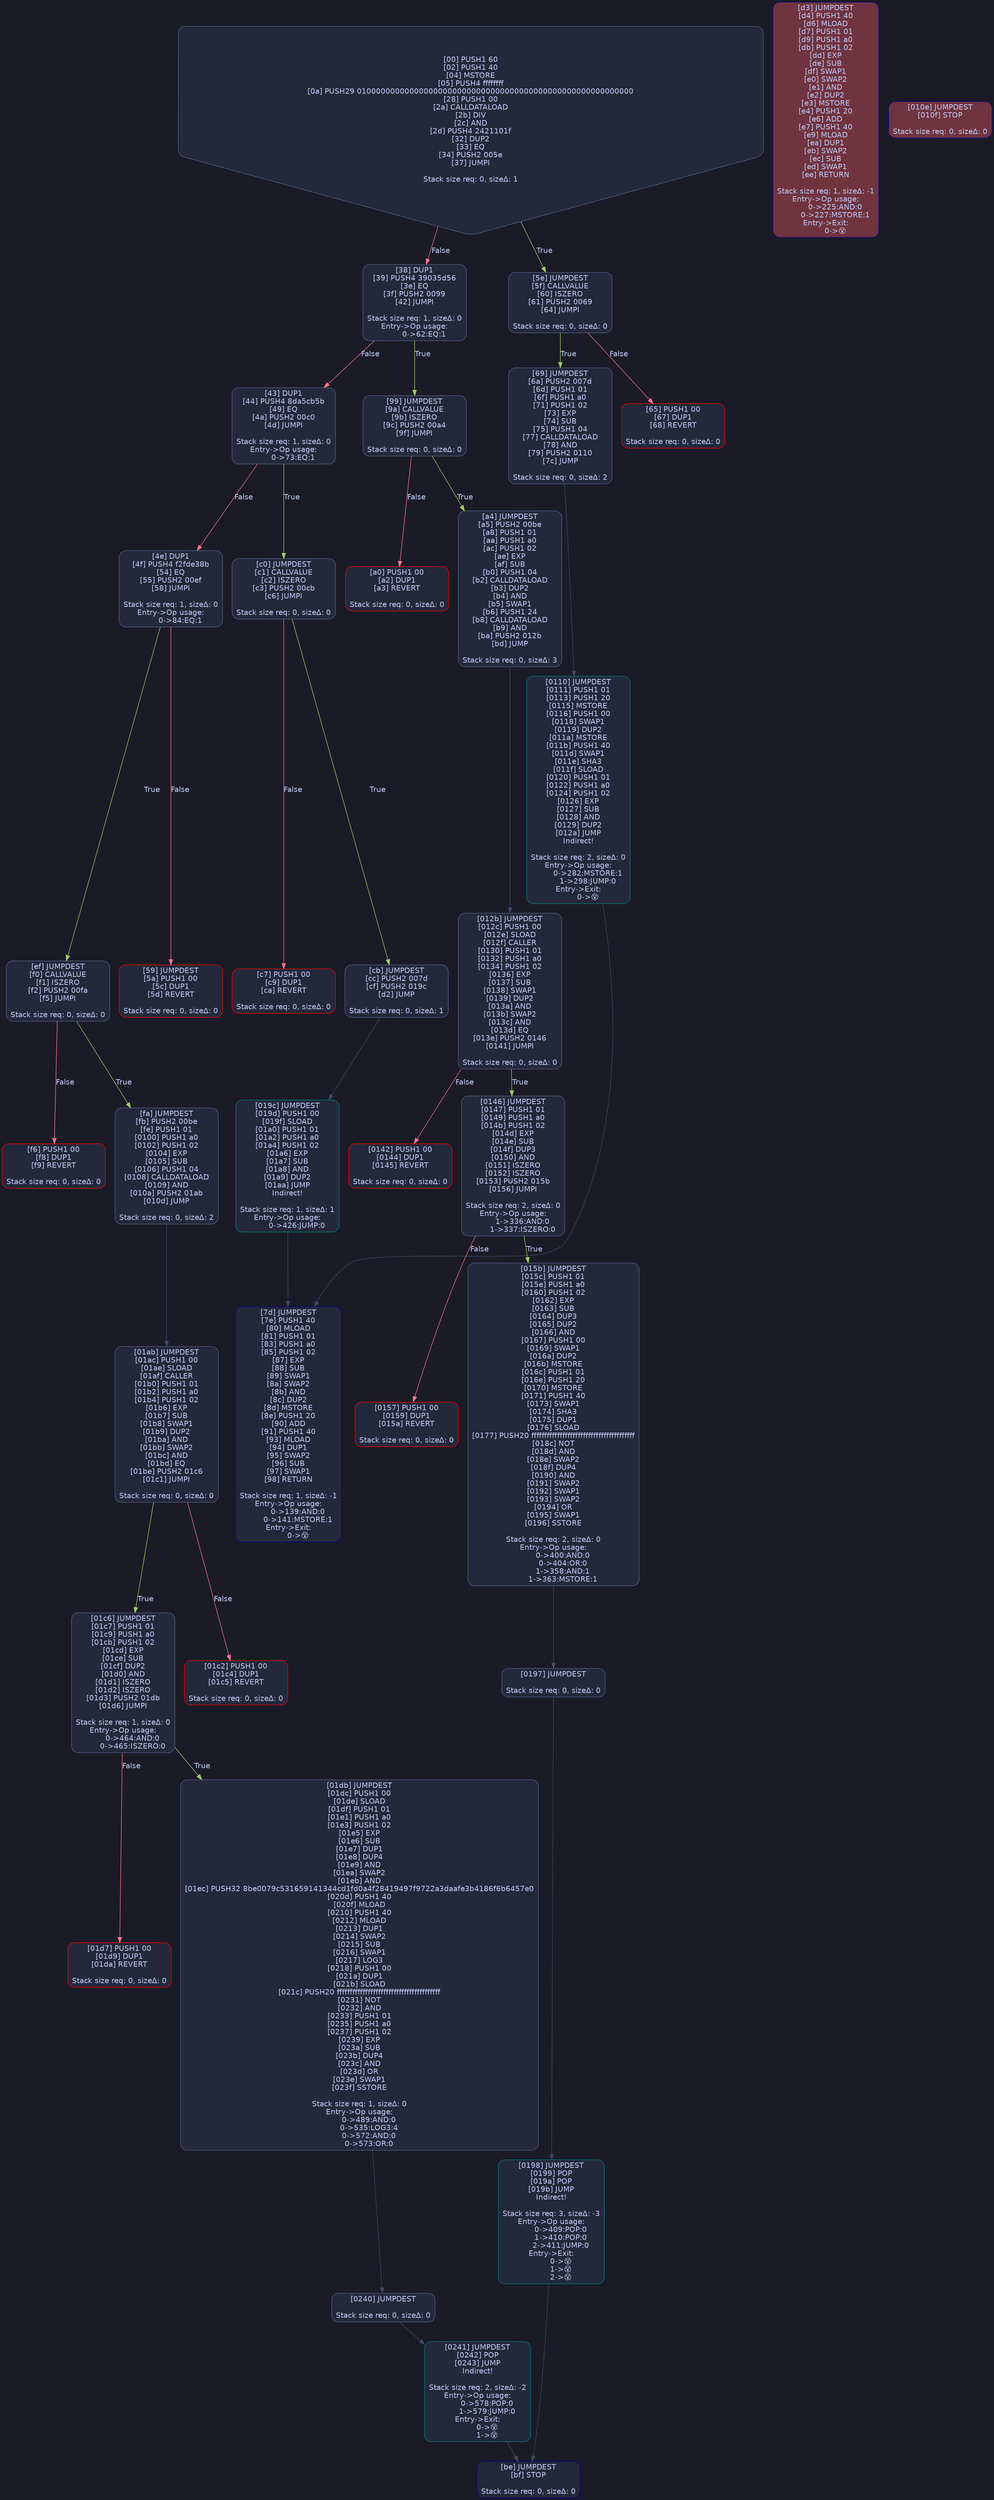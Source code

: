 digraph G {
    node [shape=box, style="filled, rounded", color="#565f89", fontcolor="#c0caf5", fontname="Helvetica", fillcolor="#24283b"];
    edge [color="#414868", fontcolor="#c0caf5", fontname="Helvetica"];
    bgcolor="#1a1b26";
    0 [ label = "[00] PUSH1 60
[02] PUSH1 40
[04] MSTORE
[05] PUSH4 ffffffff
[0a] PUSH29 0100000000000000000000000000000000000000000000000000000000
[28] PUSH1 00
[2a] CALLDATALOAD
[2b] DIV
[2c] AND
[2d] PUSH4 2421101f
[32] DUP2
[33] EQ
[34] PUSH2 005e
[37] JUMPI

Stack size req: 0, sizeΔ: 1
" shape = invhouse]
    1 [ label = "[38] DUP1
[39] PUSH4 39035d56
[3e] EQ
[3f] PUSH2 0099
[42] JUMPI

Stack size req: 1, sizeΔ: 0
Entry->Op usage:
	0->62:EQ:1
"]
    2 [ label = "[43] DUP1
[44] PUSH4 8da5cb5b
[49] EQ
[4a] PUSH2 00c0
[4d] JUMPI

Stack size req: 1, sizeΔ: 0
Entry->Op usage:
	0->73:EQ:1
"]
    3 [ label = "[4e] DUP1
[4f] PUSH4 f2fde38b
[54] EQ
[55] PUSH2 00ef
[58] JUMPI

Stack size req: 1, sizeΔ: 0
Entry->Op usage:
	0->84:EQ:1
"]
    4 [ label = "[59] JUMPDEST
[5a] PUSH1 00
[5c] DUP1
[5d] REVERT

Stack size req: 0, sizeΔ: 0
" color = "red"]
    5 [ label = "[5e] JUMPDEST
[5f] CALLVALUE
[60] ISZERO
[61] PUSH2 0069
[64] JUMPI

Stack size req: 0, sizeΔ: 0
"]
    6 [ label = "[65] PUSH1 00
[67] DUP1
[68] REVERT

Stack size req: 0, sizeΔ: 0
" color = "red"]
    7 [ label = "[69] JUMPDEST
[6a] PUSH2 007d
[6d] PUSH1 01
[6f] PUSH1 a0
[71] PUSH1 02
[73] EXP
[74] SUB
[75] PUSH1 04
[77] CALLDATALOAD
[78] AND
[79] PUSH2 0110
[7c] JUMP

Stack size req: 0, sizeΔ: 2
"]
    8 [ label = "[7d] JUMPDEST
[7e] PUSH1 40
[80] MLOAD
[81] PUSH1 01
[83] PUSH1 a0
[85] PUSH1 02
[87] EXP
[88] SUB
[89] SWAP1
[8a] SWAP2
[8b] AND
[8c] DUP2
[8d] MSTORE
[8e] PUSH1 20
[90] ADD
[91] PUSH1 40
[93] MLOAD
[94] DUP1
[95] SWAP2
[96] SUB
[97] SWAP1
[98] RETURN

Stack size req: 1, sizeΔ: -1
Entry->Op usage:
	0->139:AND:0
	0->141:MSTORE:1
Entry->Exit:
	0->😵
" color = "darkblue"]
    9 [ label = "[99] JUMPDEST
[9a] CALLVALUE
[9b] ISZERO
[9c] PUSH2 00a4
[9f] JUMPI

Stack size req: 0, sizeΔ: 0
"]
    10 [ label = "[a0] PUSH1 00
[a2] DUP1
[a3] REVERT

Stack size req: 0, sizeΔ: 0
" color = "red"]
    11 [ label = "[a4] JUMPDEST
[a5] PUSH2 00be
[a8] PUSH1 01
[aa] PUSH1 a0
[ac] PUSH1 02
[ae] EXP
[af] SUB
[b0] PUSH1 04
[b2] CALLDATALOAD
[b3] DUP2
[b4] AND
[b5] SWAP1
[b6] PUSH1 24
[b8] CALLDATALOAD
[b9] AND
[ba] PUSH2 012b
[bd] JUMP

Stack size req: 0, sizeΔ: 3
"]
    12 [ label = "[be] JUMPDEST
[bf] STOP

Stack size req: 0, sizeΔ: 0
" color = "darkblue"]
    13 [ label = "[c0] JUMPDEST
[c1] CALLVALUE
[c2] ISZERO
[c3] PUSH2 00cb
[c6] JUMPI

Stack size req: 0, sizeΔ: 0
"]
    14 [ label = "[c7] PUSH1 00
[c9] DUP1
[ca] REVERT

Stack size req: 0, sizeΔ: 0
" color = "red"]
    15 [ label = "[cb] JUMPDEST
[cc] PUSH2 007d
[cf] PUSH2 019c
[d2] JUMP

Stack size req: 0, sizeΔ: 1
"]
    16 [ label = "[d3] JUMPDEST
[d4] PUSH1 40
[d6] MLOAD
[d7] PUSH1 01
[d9] PUSH1 a0
[db] PUSH1 02
[dd] EXP
[de] SUB
[df] SWAP1
[e0] SWAP2
[e1] AND
[e2] DUP2
[e3] MSTORE
[e4] PUSH1 20
[e6] ADD
[e7] PUSH1 40
[e9] MLOAD
[ea] DUP1
[eb] SWAP2
[ec] SUB
[ed] SWAP1
[ee] RETURN

Stack size req: 1, sizeΔ: -1
Entry->Op usage:
	0->225:AND:0
	0->227:MSTORE:1
Entry->Exit:
	0->😵
" color = "darkblue" fillcolor = "#703440"]
    17 [ label = "[ef] JUMPDEST
[f0] CALLVALUE
[f1] ISZERO
[f2] PUSH2 00fa
[f5] JUMPI

Stack size req: 0, sizeΔ: 0
"]
    18 [ label = "[f6] PUSH1 00
[f8] DUP1
[f9] REVERT

Stack size req: 0, sizeΔ: 0
" color = "red"]
    19 [ label = "[fa] JUMPDEST
[fb] PUSH2 00be
[fe] PUSH1 01
[0100] PUSH1 a0
[0102] PUSH1 02
[0104] EXP
[0105] SUB
[0106] PUSH1 04
[0108] CALLDATALOAD
[0109] AND
[010a] PUSH2 01ab
[010d] JUMP

Stack size req: 0, sizeΔ: 2
"]
    20 [ label = "[010e] JUMPDEST
[010f] STOP

Stack size req: 0, sizeΔ: 0
" color = "darkblue" fillcolor = "#703440"]
    21 [ label = "[0110] JUMPDEST
[0111] PUSH1 01
[0113] PUSH1 20
[0115] MSTORE
[0116] PUSH1 00
[0118] SWAP1
[0119] DUP2
[011a] MSTORE
[011b] PUSH1 40
[011d] SWAP1
[011e] SHA3
[011f] SLOAD
[0120] PUSH1 01
[0122] PUSH1 a0
[0124] PUSH1 02
[0126] EXP
[0127] SUB
[0128] AND
[0129] DUP2
[012a] JUMP
Indirect!

Stack size req: 2, sizeΔ: 0
Entry->Op usage:
	0->282:MSTORE:1
	1->298:JUMP:0
Entry->Exit:
	0->😵
" color = "teal"]
    22 [ label = "[012b] JUMPDEST
[012c] PUSH1 00
[012e] SLOAD
[012f] CALLER
[0130] PUSH1 01
[0132] PUSH1 a0
[0134] PUSH1 02
[0136] EXP
[0137] SUB
[0138] SWAP1
[0139] DUP2
[013a] AND
[013b] SWAP2
[013c] AND
[013d] EQ
[013e] PUSH2 0146
[0141] JUMPI

Stack size req: 0, sizeΔ: 0
"]
    23 [ label = "[0142] PUSH1 00
[0144] DUP1
[0145] REVERT

Stack size req: 0, sizeΔ: 0
" color = "red"]
    24 [ label = "[0146] JUMPDEST
[0147] PUSH1 01
[0149] PUSH1 a0
[014b] PUSH1 02
[014d] EXP
[014e] SUB
[014f] DUP3
[0150] AND
[0151] ISZERO
[0152] ISZERO
[0153] PUSH2 015b
[0156] JUMPI

Stack size req: 2, sizeΔ: 0
Entry->Op usage:
	1->336:AND:0
	1->337:ISZERO:0
"]
    25 [ label = "[0157] PUSH1 00
[0159] DUP1
[015a] REVERT

Stack size req: 0, sizeΔ: 0
" color = "red"]
    26 [ label = "[015b] JUMPDEST
[015c] PUSH1 01
[015e] PUSH1 a0
[0160] PUSH1 02
[0162] EXP
[0163] SUB
[0164] DUP3
[0165] DUP2
[0166] AND
[0167] PUSH1 00
[0169] SWAP1
[016a] DUP2
[016b] MSTORE
[016c] PUSH1 01
[016e] PUSH1 20
[0170] MSTORE
[0171] PUSH1 40
[0173] SWAP1
[0174] SHA3
[0175] DUP1
[0176] SLOAD
[0177] PUSH20 ffffffffffffffffffffffffffffffffffffffff
[018c] NOT
[018d] AND
[018e] SWAP2
[018f] DUP4
[0190] AND
[0191] SWAP2
[0192] SWAP1
[0193] SWAP2
[0194] OR
[0195] SWAP1
[0196] SSTORE

Stack size req: 2, sizeΔ: 0
Entry->Op usage:
	0->400:AND:0
	0->404:OR:0
	1->358:AND:1
	1->363:MSTORE:1
"]
    27 [ label = "[0197] JUMPDEST

Stack size req: 0, sizeΔ: 0
"]
    28 [ label = "[0198] JUMPDEST
[0199] POP
[019a] POP
[019b] JUMP
Indirect!

Stack size req: 3, sizeΔ: -3
Entry->Op usage:
	0->409:POP:0
	1->410:POP:0
	2->411:JUMP:0
Entry->Exit:
	0->😵
	1->😵
	2->😵
" color = "teal"]
    29 [ label = "[019c] JUMPDEST
[019d] PUSH1 00
[019f] SLOAD
[01a0] PUSH1 01
[01a2] PUSH1 a0
[01a4] PUSH1 02
[01a6] EXP
[01a7] SUB
[01a8] AND
[01a9] DUP2
[01aa] JUMP
Indirect!

Stack size req: 1, sizeΔ: 1
Entry->Op usage:
	0->426:JUMP:0
" color = "teal"]
    30 [ label = "[01ab] JUMPDEST
[01ac] PUSH1 00
[01ae] SLOAD
[01af] CALLER
[01b0] PUSH1 01
[01b2] PUSH1 a0
[01b4] PUSH1 02
[01b6] EXP
[01b7] SUB
[01b8] SWAP1
[01b9] DUP2
[01ba] AND
[01bb] SWAP2
[01bc] AND
[01bd] EQ
[01be] PUSH2 01c6
[01c1] JUMPI

Stack size req: 0, sizeΔ: 0
"]
    31 [ label = "[01c2] PUSH1 00
[01c4] DUP1
[01c5] REVERT

Stack size req: 0, sizeΔ: 0
" color = "red"]
    32 [ label = "[01c6] JUMPDEST
[01c7] PUSH1 01
[01c9] PUSH1 a0
[01cb] PUSH1 02
[01cd] EXP
[01ce] SUB
[01cf] DUP2
[01d0] AND
[01d1] ISZERO
[01d2] ISZERO
[01d3] PUSH2 01db
[01d6] JUMPI

Stack size req: 1, sizeΔ: 0
Entry->Op usage:
	0->464:AND:0
	0->465:ISZERO:0
"]
    33 [ label = "[01d7] PUSH1 00
[01d9] DUP1
[01da] REVERT

Stack size req: 0, sizeΔ: 0
" color = "red"]
    34 [ label = "[01db] JUMPDEST
[01dc] PUSH1 00
[01de] SLOAD
[01df] PUSH1 01
[01e1] PUSH1 a0
[01e3] PUSH1 02
[01e5] EXP
[01e6] SUB
[01e7] DUP1
[01e8] DUP4
[01e9] AND
[01ea] SWAP2
[01eb] AND
[01ec] PUSH32 8be0079c531659141344cd1fd0a4f28419497f9722a3daafe3b4186f6b6457e0
[020d] PUSH1 40
[020f] MLOAD
[0210] PUSH1 40
[0212] MLOAD
[0213] DUP1
[0214] SWAP2
[0215] SUB
[0216] SWAP1
[0217] LOG3
[0218] PUSH1 00
[021a] DUP1
[021b] SLOAD
[021c] PUSH20 ffffffffffffffffffffffffffffffffffffffff
[0231] NOT
[0232] AND
[0233] PUSH1 01
[0235] PUSH1 a0
[0237] PUSH1 02
[0239] EXP
[023a] SUB
[023b] DUP4
[023c] AND
[023d] OR
[023e] SWAP1
[023f] SSTORE

Stack size req: 1, sizeΔ: 0
Entry->Op usage:
	0->489:AND:0
	0->535:LOG3:4
	0->572:AND:0
	0->573:OR:0
"]
    35 [ label = "[0240] JUMPDEST

Stack size req: 0, sizeΔ: 0
"]
    36 [ label = "[0241] JUMPDEST
[0242] POP
[0243] JUMP
Indirect!

Stack size req: 2, sizeΔ: -2
Entry->Op usage:
	0->578:POP:0
	1->579:JUMP:0
Entry->Exit:
	0->😵
	1->😵
" color = "teal"]
    0 -> 1 [ label = "False" color = "#f7768e"]
    0 -> 5 [ label = "True" color = "#9ece6a"]
    1 -> 2 [ label = "False" color = "#f7768e"]
    1 -> 9 [ label = "True" color = "#9ece6a"]
    2 -> 3 [ label = "False" color = "#f7768e"]
    2 -> 13 [ label = "True" color = "#9ece6a"]
    3 -> 4 [ label = "False" color = "#f7768e"]
    3 -> 17 [ label = "True" color = "#9ece6a"]
    5 -> 6 [ label = "False" color = "#f7768e"]
    5 -> 7 [ label = "True" color = "#9ece6a"]
    7 -> 21 [ ]
    9 -> 10 [ label = "False" color = "#f7768e"]
    9 -> 11 [ label = "True" color = "#9ece6a"]
    11 -> 22 [ ]
    13 -> 14 [ label = "False" color = "#f7768e"]
    13 -> 15 [ label = "True" color = "#9ece6a"]
    15 -> 29 [ ]
    17 -> 18 [ label = "False" color = "#f7768e"]
    17 -> 19 [ label = "True" color = "#9ece6a"]
    19 -> 30 [ ]
    22 -> 23 [ label = "False" color = "#f7768e"]
    22 -> 24 [ label = "True" color = "#9ece6a"]
    24 -> 25 [ label = "False" color = "#f7768e"]
    24 -> 26 [ label = "True" color = "#9ece6a"]
    26 -> 27 [ ]
    27 -> 28 [ ]
    30 -> 31 [ label = "False" color = "#f7768e"]
    30 -> 32 [ label = "True" color = "#9ece6a"]
    32 -> 33 [ label = "False" color = "#f7768e"]
    32 -> 34 [ label = "True" color = "#9ece6a"]
    34 -> 35 [ ]
    35 -> 36 [ ]
    21 -> 8 [ ]
    28 -> 12 [ ]
    29 -> 8 [ ]
    36 -> 12 [ ]

}
